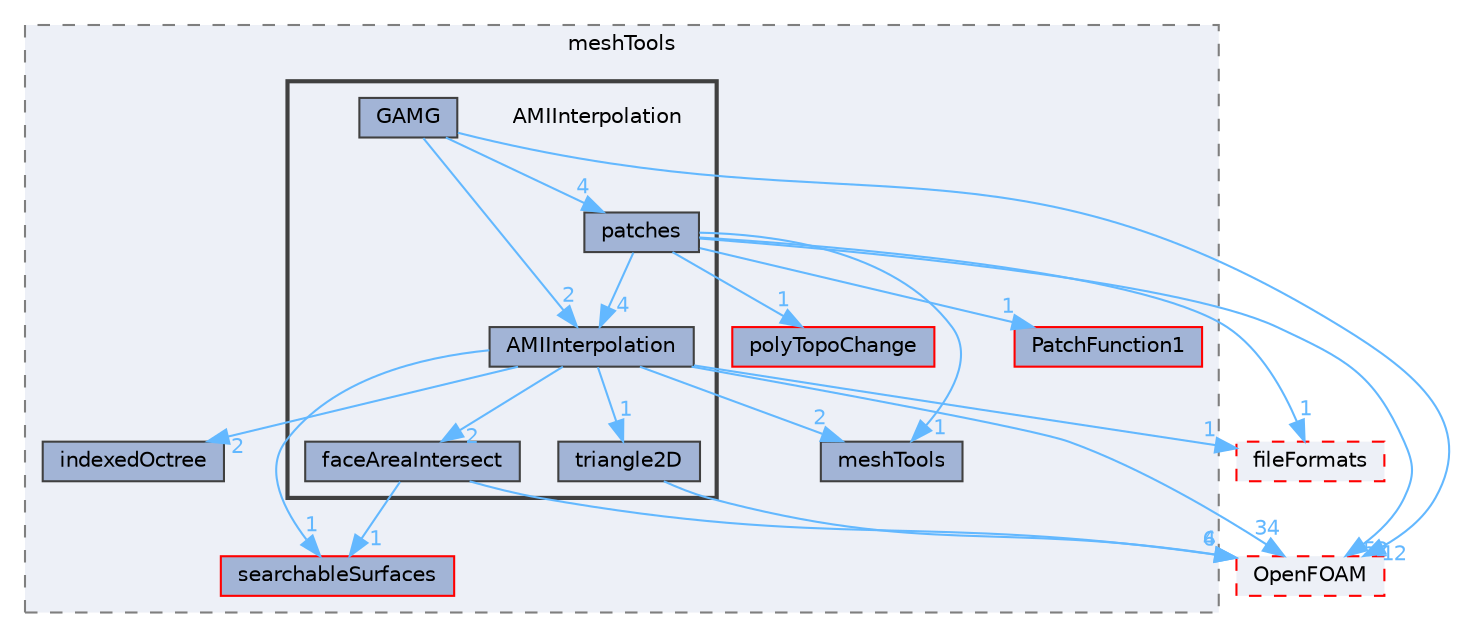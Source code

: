 digraph "src/meshTools/AMIInterpolation"
{
 // LATEX_PDF_SIZE
  bgcolor="transparent";
  edge [fontname=Helvetica,fontsize=10,labelfontname=Helvetica,labelfontsize=10];
  node [fontname=Helvetica,fontsize=10,shape=box,height=0.2,width=0.4];
  compound=true
  subgraph clusterdir_ae30ad0bef50cf391b24c614251bb9fd {
    graph [ bgcolor="#edf0f7", pencolor="grey50", label="meshTools", fontname=Helvetica,fontsize=10 style="filled,dashed", URL="dir_ae30ad0bef50cf391b24c614251bb9fd.html",tooltip=""]
  dir_ed89494532d84cde5bd7df6bbfcbe2dc [label="meshTools", fillcolor="#a2b4d6", color="grey25", style="filled", URL="dir_ed89494532d84cde5bd7df6bbfcbe2dc.html",tooltip=""];
  dir_fdba7555f757b9c8126275cbaccc3a14 [label="searchableSurfaces", fillcolor="#a2b4d6", color="red", style="filled", URL="dir_fdba7555f757b9c8126275cbaccc3a14.html",tooltip=""];
  dir_daefbc79e43b4c6de930591d46791fc2 [label="indexedOctree", fillcolor="#a2b4d6", color="grey25", style="filled", URL="dir_daefbc79e43b4c6de930591d46791fc2.html",tooltip=""];
  dir_09d50951098ee555b67e42398c5d8325 [label="PatchFunction1", fillcolor="#a2b4d6", color="red", style="filled", URL="dir_09d50951098ee555b67e42398c5d8325.html",tooltip=""];
  dir_c389f6a60c7943062c7641a3b8faf6d0 [label="polyTopoChange", fillcolor="#a2b4d6", color="red", style="filled", URL="dir_c389f6a60c7943062c7641a3b8faf6d0.html",tooltip=""];
  subgraph clusterdir_6b9532b4107849d088a6e7b91bdf643c {
    graph [ bgcolor="#edf0f7", pencolor="grey25", label="", fontname=Helvetica,fontsize=10 style="filled,bold", URL="dir_6b9532b4107849d088a6e7b91bdf643c.html",tooltip=""]
    dir_6b9532b4107849d088a6e7b91bdf643c [shape=plaintext, label="AMIInterpolation"];
  dir_cc283432b470ffbfab40d5c39743e289 [label="AMIInterpolation", fillcolor="#a2b4d6", color="grey25", style="filled", URL="dir_cc283432b470ffbfab40d5c39743e289.html",tooltip=""];
  dir_4ae445d483bd729388166adc3e791dcb [label="faceAreaIntersect", fillcolor="#a2b4d6", color="grey25", style="filled", URL="dir_4ae445d483bd729388166adc3e791dcb.html",tooltip=""];
  dir_4bc555a520865271c73513c6cb0263af [label="GAMG", fillcolor="#a2b4d6", color="grey25", style="filled", URL="dir_4bc555a520865271c73513c6cb0263af.html",tooltip=""];
  dir_e48036504f77ea988a54ffba425a88d8 [label="patches", fillcolor="#a2b4d6", color="grey25", style="filled", URL="dir_e48036504f77ea988a54ffba425a88d8.html",tooltip=""];
  dir_55707bfed3bcd9a51b4b1911d1d1aa1d [label="triangle2D", fillcolor="#a2b4d6", color="grey25", style="filled", URL="dir_55707bfed3bcd9a51b4b1911d1d1aa1d.html",tooltip=""];
  }
  }
  dir_c5473ff19b20e6ec4dfe5c310b3778a8 [label="OpenFOAM", fillcolor="#edf0f7", color="red", style="filled,dashed", URL="dir_c5473ff19b20e6ec4dfe5c310b3778a8.html",tooltip=""];
  dir_b05602f37bb521a7142c0a3e200b5f35 [label="fileFormats", fillcolor="#edf0f7", color="red", style="filled,dashed", URL="dir_b05602f37bb521a7142c0a3e200b5f35.html",tooltip=""];
  dir_cc283432b470ffbfab40d5c39743e289->dir_4ae445d483bd729388166adc3e791dcb [headlabel="2", labeldistance=1.5 headhref="dir_000102_001246.html" href="dir_000102_001246.html" color="steelblue1" fontcolor="steelblue1"];
  dir_cc283432b470ffbfab40d5c39743e289->dir_c5473ff19b20e6ec4dfe5c310b3778a8 [headlabel="34", labeldistance=1.5 headhref="dir_000102_002695.html" href="dir_000102_002695.html" color="steelblue1" fontcolor="steelblue1"];
  dir_cc283432b470ffbfab40d5c39743e289->dir_daefbc79e43b4c6de930591d46791fc2 [headlabel="2", labeldistance=1.5 headhref="dir_000102_001834.html" href="dir_000102_001834.html" color="steelblue1" fontcolor="steelblue1"];
  dir_cc283432b470ffbfab40d5c39743e289->dir_ed89494532d84cde5bd7df6bbfcbe2dc [headlabel="2", labeldistance=1.5 headhref="dir_000102_002383.html" href="dir_000102_002383.html" color="steelblue1" fontcolor="steelblue1"];
  dir_cc283432b470ffbfab40d5c39743e289->dir_fdba7555f757b9c8126275cbaccc3a14 [headlabel="1", labeldistance=1.5 headhref="dir_000102_003461.html" href="dir_000102_003461.html" color="steelblue1" fontcolor="steelblue1"];
  dir_cc283432b470ffbfab40d5c39743e289->dir_b05602f37bb521a7142c0a3e200b5f35 [headlabel="1", labeldistance=1.5 headhref="dir_000102_001353.html" href="dir_000102_001353.html" color="steelblue1" fontcolor="steelblue1"];
  dir_cc283432b470ffbfab40d5c39743e289->dir_55707bfed3bcd9a51b4b1911d1d1aa1d [headlabel="1", labeldistance=1.5 headhref="dir_000102_004119.html" href="dir_000102_004119.html" color="steelblue1" fontcolor="steelblue1"];
  dir_4ae445d483bd729388166adc3e791dcb->dir_c5473ff19b20e6ec4dfe5c310b3778a8 [headlabel="6", labeldistance=1.5 headhref="dir_001246_002695.html" href="dir_001246_002695.html" color="steelblue1" fontcolor="steelblue1"];
  dir_4ae445d483bd729388166adc3e791dcb->dir_fdba7555f757b9c8126275cbaccc3a14 [headlabel="1", labeldistance=1.5 headhref="dir_001246_003461.html" href="dir_001246_003461.html" color="steelblue1" fontcolor="steelblue1"];
  dir_4bc555a520865271c73513c6cb0263af->dir_c5473ff19b20e6ec4dfe5c310b3778a8 [headlabel="12", labeldistance=1.5 headhref="dir_001574_002695.html" href="dir_001574_002695.html" color="steelblue1" fontcolor="steelblue1"];
  dir_4bc555a520865271c73513c6cb0263af->dir_cc283432b470ffbfab40d5c39743e289 [headlabel="2", labeldistance=1.5 headhref="dir_001574_000102.html" href="dir_001574_000102.html" color="steelblue1" fontcolor="steelblue1"];
  dir_4bc555a520865271c73513c6cb0263af->dir_e48036504f77ea988a54ffba425a88d8 [headlabel="4", labeldistance=1.5 headhref="dir_001574_002827.html" href="dir_001574_002827.html" color="steelblue1" fontcolor="steelblue1"];
  dir_e48036504f77ea988a54ffba425a88d8->dir_09d50951098ee555b67e42398c5d8325 [headlabel="1", labeldistance=1.5 headhref="dir_002827_002831.html" href="dir_002827_002831.html" color="steelblue1" fontcolor="steelblue1"];
  dir_e48036504f77ea988a54ffba425a88d8->dir_b05602f37bb521a7142c0a3e200b5f35 [headlabel="1", labeldistance=1.5 headhref="dir_002827_001353.html" href="dir_002827_001353.html" color="steelblue1" fontcolor="steelblue1"];
  dir_e48036504f77ea988a54ffba425a88d8->dir_c389f6a60c7943062c7641a3b8faf6d0 [headlabel="1", labeldistance=1.5 headhref="dir_002827_002999.html" href="dir_002827_002999.html" color="steelblue1" fontcolor="steelblue1"];
  dir_e48036504f77ea988a54ffba425a88d8->dir_c5473ff19b20e6ec4dfe5c310b3778a8 [headlabel="52", labeldistance=1.5 headhref="dir_002827_002695.html" href="dir_002827_002695.html" color="steelblue1" fontcolor="steelblue1"];
  dir_e48036504f77ea988a54ffba425a88d8->dir_cc283432b470ffbfab40d5c39743e289 [headlabel="4", labeldistance=1.5 headhref="dir_002827_000102.html" href="dir_002827_000102.html" color="steelblue1" fontcolor="steelblue1"];
  dir_e48036504f77ea988a54ffba425a88d8->dir_ed89494532d84cde5bd7df6bbfcbe2dc [headlabel="1", labeldistance=1.5 headhref="dir_002827_002383.html" href="dir_002827_002383.html" color="steelblue1" fontcolor="steelblue1"];
  dir_55707bfed3bcd9a51b4b1911d1d1aa1d->dir_c5473ff19b20e6ec4dfe5c310b3778a8 [headlabel="4", labeldistance=1.5 headhref="dir_004119_002695.html" href="dir_004119_002695.html" color="steelblue1" fontcolor="steelblue1"];
}
